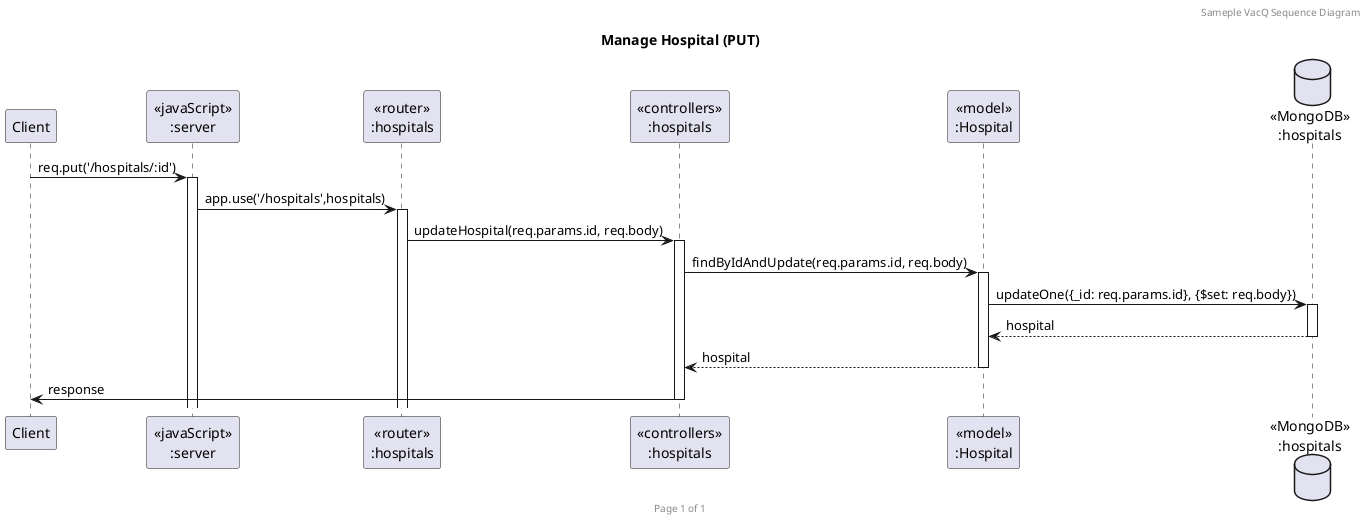 @startuml Manage Hospital (PUT)

header Sameple VacQ Sequence Diagram
footer Page %page% of %lastpage%
title "Manage Hospital (PUT)"

participant "Client" as client
participant "<<javaScript>>\n:server" as server
participant "<<router>>\n:hospitals" as routerHospitals
participant "<<controllers>>\n:hospitals" as controllersHospitals
participant "<<model>>\n:Hospital" as modelHospital
database "<<MongoDB>>\n:hospitals" as HospitalsDatabase

client->server ++:req.put('/hospitals/:id')
server->routerHospitals ++:app.use('/hospitals',hospitals)
routerHospitals -> controllersHospitals ++:updateHospital(req.params.id, req.body)
controllersHospitals->modelHospital ++:findByIdAndUpdate(req.params.id, req.body)
modelHospital ->HospitalsDatabase ++: updateOne({_id: req.params.id}, {$set: req.body})
HospitalsDatabase --> modelHospital --: hospital
controllersHospitals <-- modelHospital --:hospital
controllersHospitals->client --:response

@enduml

